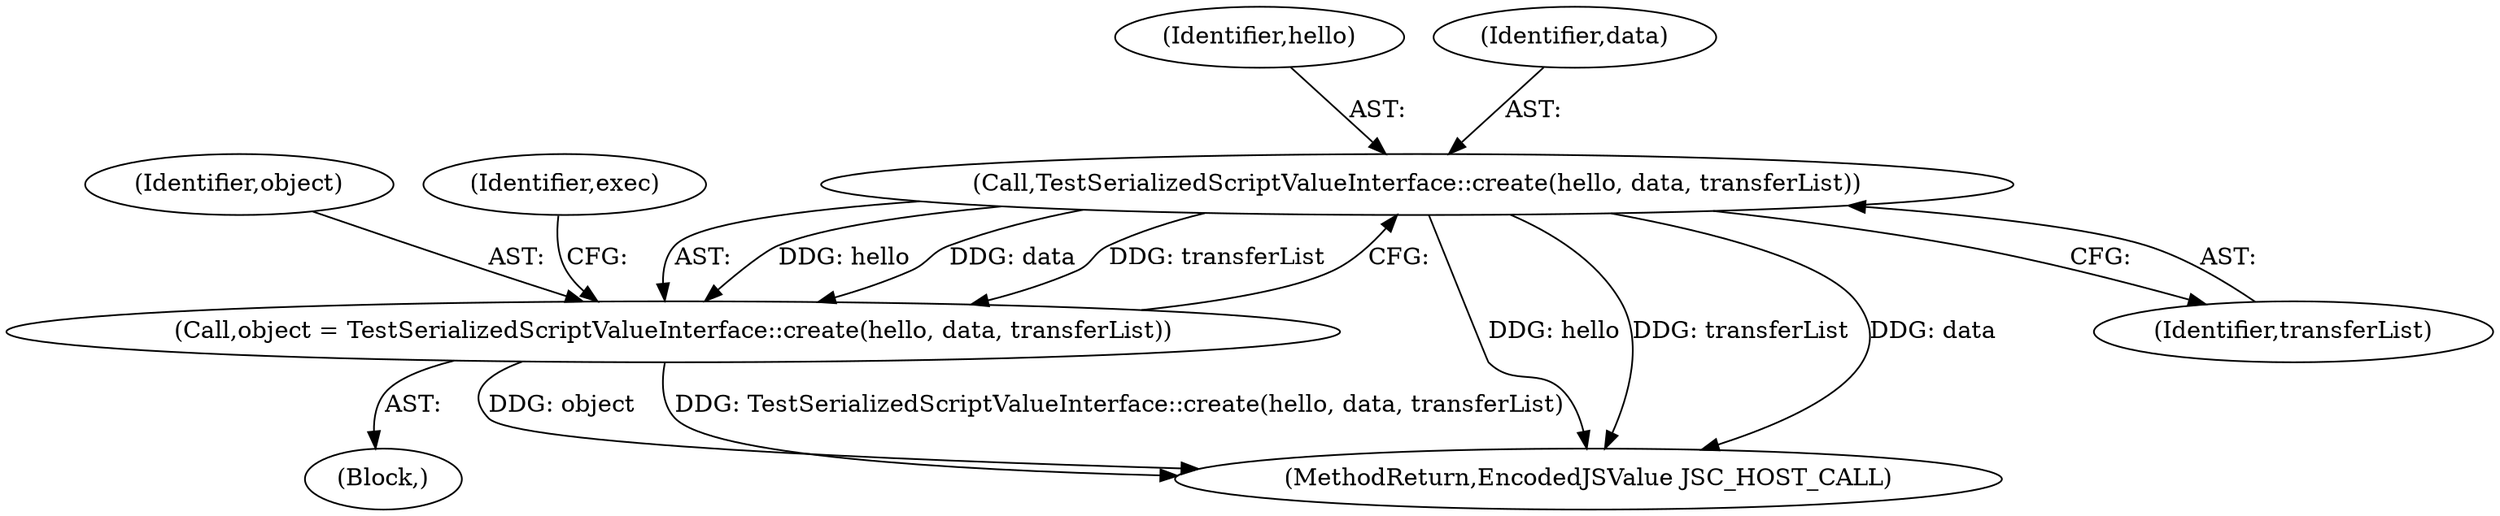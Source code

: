 digraph "0_Chrome_b944f670bb7a8a919daac497a4ea0536c954c201_53@API" {
"1000135" [label="(Call,TestSerializedScriptValueInterface::create(hello, data, transferList))"];
"1000133" [label="(Call,object = TestSerializedScriptValueInterface::create(hello, data, transferList))"];
"1000136" [label="(Identifier,hello)"];
"1000133" [label="(Call,object = TestSerializedScriptValueInterface::create(hello, data, transferList))"];
"1000137" [label="(Identifier,data)"];
"1000102" [label="(Block,)"];
"1000134" [label="(Identifier,object)"];
"1000146" [label="(MethodReturn,EncodedJSValue JSC_HOST_CALL)"];
"1000138" [label="(Identifier,transferList)"];
"1000135" [label="(Call,TestSerializedScriptValueInterface::create(hello, data, transferList))"];
"1000143" [label="(Identifier,exec)"];
"1000135" -> "1000133"  [label="AST: "];
"1000135" -> "1000138"  [label="CFG: "];
"1000136" -> "1000135"  [label="AST: "];
"1000137" -> "1000135"  [label="AST: "];
"1000138" -> "1000135"  [label="AST: "];
"1000133" -> "1000135"  [label="CFG: "];
"1000135" -> "1000146"  [label="DDG: hello"];
"1000135" -> "1000146"  [label="DDG: transferList"];
"1000135" -> "1000146"  [label="DDG: data"];
"1000135" -> "1000133"  [label="DDG: hello"];
"1000135" -> "1000133"  [label="DDG: data"];
"1000135" -> "1000133"  [label="DDG: transferList"];
"1000133" -> "1000102"  [label="AST: "];
"1000134" -> "1000133"  [label="AST: "];
"1000143" -> "1000133"  [label="CFG: "];
"1000133" -> "1000146"  [label="DDG: object"];
"1000133" -> "1000146"  [label="DDG: TestSerializedScriptValueInterface::create(hello, data, transferList)"];
}
